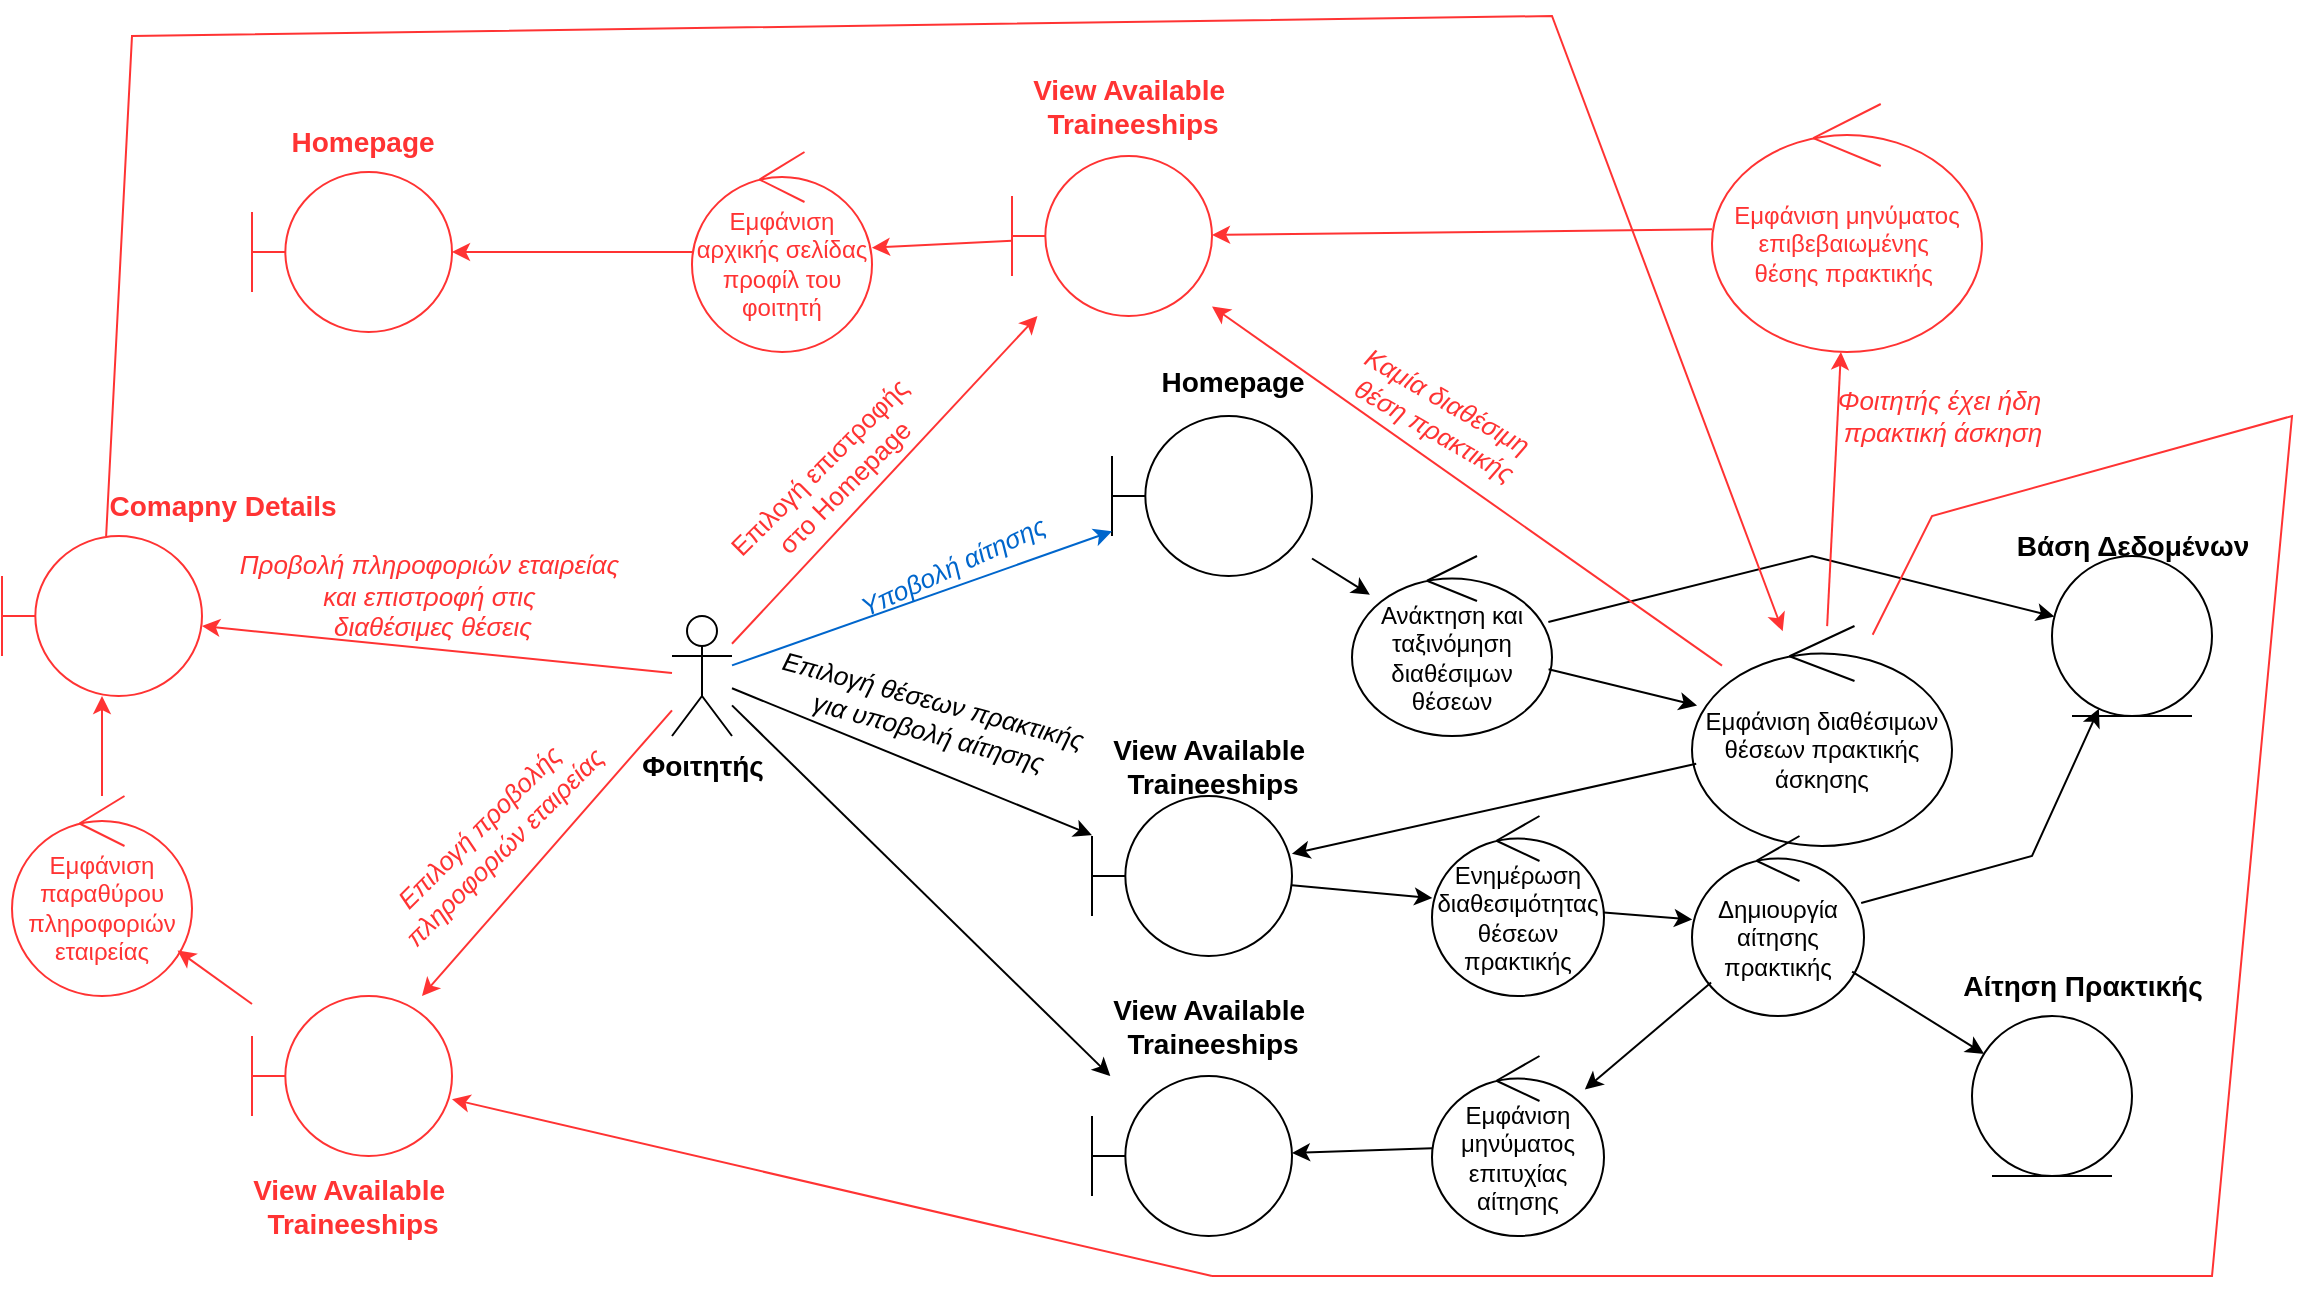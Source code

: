 <mxfile version="27.0.3">
  <diagram name="Page-1" id="GxYWx7uD6XEsV7WJWU78">
    <mxGraphModel dx="2063" dy="1864" grid="1" gridSize="10" guides="1" tooltips="1" connect="1" arrows="1" fold="1" page="1" pageScale="1" pageWidth="850" pageHeight="1100" math="0" shadow="0">
      <root>
        <mxCell id="0" />
        <mxCell id="1" parent="0" />
        <mxCell id="hhd_9V6kLo_qXtEUQ70--1" value="&lt;font style=&quot;font-size: 14px;&quot;&gt;&lt;b&gt;Φοιτητής&lt;/b&gt;&lt;/font&gt;" style="shape=umlActor;verticalLabelPosition=bottom;verticalAlign=top;html=1;outlineConnect=0;" parent="1" vertex="1">
          <mxGeometry x="20" y="240" width="30" height="60" as="geometry" />
        </mxCell>
        <mxCell id="hhd_9V6kLo_qXtEUQ70--2" value="" style="shape=umlBoundary;whiteSpace=wrap;html=1;" parent="1" vertex="1">
          <mxGeometry x="240" y="140" width="100" height="80" as="geometry" />
        </mxCell>
        <mxCell id="hhd_9V6kLo_qXtEUQ70--3" value="" style="endArrow=classic;html=1;rounded=0;strokeColor=#0066CC;" parent="1" source="hhd_9V6kLo_qXtEUQ70--1" target="hhd_9V6kLo_qXtEUQ70--2" edge="1">
          <mxGeometry width="50" height="50" relative="1" as="geometry">
            <mxPoint x="320" y="450" as="sourcePoint" />
            <mxPoint x="370" y="400" as="targetPoint" />
          </mxGeometry>
        </mxCell>
        <mxCell id="hhd_9V6kLo_qXtEUQ70--4" value="Υποβολή αίτησης" style="text;html=1;align=center;verticalAlign=middle;resizable=0;points=[];autosize=1;strokeColor=none;fillColor=none;fontSize=13;fontStyle=2;rotation=-25;fontColor=#0066CC;" parent="1" vertex="1">
          <mxGeometry x="100" y="200" width="120" height="30" as="geometry" />
        </mxCell>
        <mxCell id="hhd_9V6kLo_qXtEUQ70--5" value="Homepage" style="text;html=1;align=center;verticalAlign=middle;resizable=0;points=[];autosize=1;strokeColor=none;fillColor=none;fontSize=14;fontStyle=1" parent="1" vertex="1">
          <mxGeometry x="255" y="108" width="90" height="30" as="geometry" />
        </mxCell>
        <mxCell id="hhd_9V6kLo_qXtEUQ70--6" value="Εμφάνιση διαθέσιμων θέσεων πρακτικής άσκησης" style="ellipse;shape=umlControl;whiteSpace=wrap;html=1;fontStyle=0" parent="1" vertex="1">
          <mxGeometry x="530" y="245" width="130" height="110" as="geometry" />
        </mxCell>
        <mxCell id="hhd_9V6kLo_qXtEUQ70--8" value="" style="shape=umlBoundary;whiteSpace=wrap;html=1;" parent="1" vertex="1">
          <mxGeometry x="230" y="330" width="100" height="80" as="geometry" />
        </mxCell>
        <mxCell id="hhd_9V6kLo_qXtEUQ70--9" value="View Available&amp;nbsp;&lt;div&gt;Traineeships&lt;/div&gt;" style="text;html=1;align=center;verticalAlign=middle;resizable=0;points=[];autosize=1;strokeColor=none;fillColor=none;fontSize=14;fontStyle=1" parent="1" vertex="1">
          <mxGeometry x="230" y="290" width="120" height="50" as="geometry" />
        </mxCell>
        <mxCell id="hhd_9V6kLo_qXtEUQ70--10" value="" style="endArrow=classic;html=1;rounded=0;strokeColor=#000000;" parent="1" source="iIT0VToZ_r_QrlQjl-CN-1" target="hhd_9V6kLo_qXtEUQ70--13" edge="1">
          <mxGeometry width="50" height="50" relative="1" as="geometry">
            <mxPoint x="440" y="320" as="sourcePoint" />
            <mxPoint x="370" y="400" as="targetPoint" />
            <Array as="points">
              <mxPoint x="590" y="210" />
            </Array>
          </mxGeometry>
        </mxCell>
        <mxCell id="hhd_9V6kLo_qXtEUQ70--11" value="" style="endArrow=classic;html=1;rounded=0;" parent="1" source="hhd_9V6kLo_qXtEUQ70--1" target="hhd_9V6kLo_qXtEUQ70--8" edge="1">
          <mxGeometry width="50" height="50" relative="1" as="geometry">
            <mxPoint x="320" y="450" as="sourcePoint" />
            <mxPoint x="370" y="400" as="targetPoint" />
          </mxGeometry>
        </mxCell>
        <mxCell id="hhd_9V6kLo_qXtEUQ70--12" value="Επιλογή θέσεων πρακτικής&amp;nbsp;&lt;div&gt;για υποβολή αίτησης&lt;/div&gt;" style="text;html=1;align=center;verticalAlign=middle;resizable=0;points=[];autosize=1;strokeColor=none;fillColor=none;fontSize=13;fontStyle=2;rotation=15;" parent="1" vertex="1">
          <mxGeometry x="60" y="270" width="180" height="40" as="geometry" />
        </mxCell>
        <mxCell id="hhd_9V6kLo_qXtEUQ70--13" value="" style="ellipse;shape=umlEntity;whiteSpace=wrap;html=1;" parent="1" vertex="1">
          <mxGeometry x="710" y="210" width="80" height="80" as="geometry" />
        </mxCell>
        <mxCell id="hhd_9V6kLo_qXtEUQ70--14" value="Βάση Δεδομένων" style="text;html=1;align=center;verticalAlign=middle;resizable=0;points=[];autosize=1;strokeColor=none;fillColor=none;fontSize=14;fontStyle=1" parent="1" vertex="1">
          <mxGeometry x="685" y="190" width="130" height="30" as="geometry" />
        </mxCell>
        <mxCell id="hhd_9V6kLo_qXtEUQ70--16" value="Ενημέρωση διαθεσιμότητας θέσεων πρακτικής" style="ellipse;shape=umlControl;whiteSpace=wrap;html=1;" parent="1" vertex="1">
          <mxGeometry x="400" y="340" width="86" height="90" as="geometry" />
        </mxCell>
        <mxCell id="hhd_9V6kLo_qXtEUQ70--17" value="Δημιουργία αίτησης πρακτικής" style="ellipse;shape=umlControl;whiteSpace=wrap;html=1;" parent="1" vertex="1">
          <mxGeometry x="530" y="350" width="86" height="90" as="geometry" />
        </mxCell>
        <mxCell id="hhd_9V6kLo_qXtEUQ70--18" value="" style="ellipse;shape=umlEntity;whiteSpace=wrap;html=1;" parent="1" vertex="1">
          <mxGeometry x="670" y="440" width="80" height="80" as="geometry" />
        </mxCell>
        <mxCell id="hhd_9V6kLo_qXtEUQ70--19" value="Αίτηση Πρακτικής" style="text;html=1;align=center;verticalAlign=middle;resizable=0;points=[];autosize=1;strokeColor=none;fillColor=none;fontSize=14;fontStyle=1" parent="1" vertex="1">
          <mxGeometry x="660" y="410" width="130" height="30" as="geometry" />
        </mxCell>
        <mxCell id="hhd_9V6kLo_qXtEUQ70--20" value="" style="endArrow=classic;html=1;rounded=0;" parent="1" source="hhd_9V6kLo_qXtEUQ70--8" target="hhd_9V6kLo_qXtEUQ70--16" edge="1">
          <mxGeometry width="50" height="50" relative="1" as="geometry">
            <mxPoint x="320" y="450" as="sourcePoint" />
            <mxPoint x="370" y="400" as="targetPoint" />
          </mxGeometry>
        </mxCell>
        <mxCell id="hhd_9V6kLo_qXtEUQ70--21" value="" style="endArrow=classic;html=1;rounded=0;" parent="1" source="hhd_9V6kLo_qXtEUQ70--16" target="hhd_9V6kLo_qXtEUQ70--17" edge="1">
          <mxGeometry width="50" height="50" relative="1" as="geometry">
            <mxPoint x="320" y="450" as="sourcePoint" />
            <mxPoint x="370" y="400" as="targetPoint" />
          </mxGeometry>
        </mxCell>
        <mxCell id="hhd_9V6kLo_qXtEUQ70--22" value="" style="endArrow=classic;html=1;rounded=0;" parent="1" source="hhd_9V6kLo_qXtEUQ70--17" target="hhd_9V6kLo_qXtEUQ70--18" edge="1">
          <mxGeometry width="50" height="50" relative="1" as="geometry">
            <mxPoint x="320" y="450" as="sourcePoint" />
            <mxPoint x="370" y="400" as="targetPoint" />
          </mxGeometry>
        </mxCell>
        <mxCell id="hhd_9V6kLo_qXtEUQ70--23" value="" style="endArrow=classic;html=1;rounded=0;" parent="1" source="hhd_9V6kLo_qXtEUQ70--17" target="hhd_9V6kLo_qXtEUQ70--13" edge="1">
          <mxGeometry width="50" height="50" relative="1" as="geometry">
            <mxPoint x="320" y="450" as="sourcePoint" />
            <mxPoint x="370" y="400" as="targetPoint" />
            <Array as="points">
              <mxPoint x="700" y="360" />
            </Array>
          </mxGeometry>
        </mxCell>
        <mxCell id="hhd_9V6kLo_qXtEUQ70--24" value="Εμφάνιση μηνύματος επιτυχίας αίτησης" style="ellipse;shape=umlControl;whiteSpace=wrap;html=1;" parent="1" vertex="1">
          <mxGeometry x="400" y="460" width="86" height="90" as="geometry" />
        </mxCell>
        <mxCell id="hhd_9V6kLo_qXtEUQ70--25" value="" style="shape=umlBoundary;whiteSpace=wrap;html=1;" parent="1" vertex="1">
          <mxGeometry x="230" y="470" width="100" height="80" as="geometry" />
        </mxCell>
        <mxCell id="hhd_9V6kLo_qXtEUQ70--26" value="View Available&amp;nbsp;&lt;div&gt;Traineeships&lt;/div&gt;" style="text;html=1;align=center;verticalAlign=middle;resizable=0;points=[];autosize=1;strokeColor=none;fillColor=none;fontSize=14;fontStyle=1" parent="1" vertex="1">
          <mxGeometry x="230" y="420" width="120" height="50" as="geometry" />
        </mxCell>
        <mxCell id="hhd_9V6kLo_qXtEUQ70--27" value="" style="endArrow=classic;html=1;rounded=0;" parent="1" source="hhd_9V6kLo_qXtEUQ70--24" target="hhd_9V6kLo_qXtEUQ70--25" edge="1">
          <mxGeometry width="50" height="50" relative="1" as="geometry">
            <mxPoint x="320" y="450" as="sourcePoint" />
            <mxPoint x="370" y="400" as="targetPoint" />
          </mxGeometry>
        </mxCell>
        <mxCell id="hhd_9V6kLo_qXtEUQ70--28" value="" style="endArrow=classic;html=1;rounded=0;" parent="1" source="hhd_9V6kLo_qXtEUQ70--17" target="hhd_9V6kLo_qXtEUQ70--24" edge="1">
          <mxGeometry width="50" height="50" relative="1" as="geometry">
            <mxPoint x="320" y="450" as="sourcePoint" />
            <mxPoint x="370" y="400" as="targetPoint" />
          </mxGeometry>
        </mxCell>
        <mxCell id="hhd_9V6kLo_qXtEUQ70--29" value="" style="endArrow=classic;html=1;rounded=0;" parent="1" source="hhd_9V6kLo_qXtEUQ70--1" target="hhd_9V6kLo_qXtEUQ70--25" edge="1">
          <mxGeometry width="50" height="50" relative="1" as="geometry">
            <mxPoint x="60" y="286" as="sourcePoint" />
            <mxPoint x="240" y="360" as="targetPoint" />
          </mxGeometry>
        </mxCell>
        <mxCell id="hhd_9V6kLo_qXtEUQ70--30" value="" style="shape=umlBoundary;whiteSpace=wrap;html=1;strokeColor=light-dark(#FF3333,#ED0202);" parent="1" vertex="1">
          <mxGeometry x="190" y="10" width="100" height="80" as="geometry" />
        </mxCell>
        <mxCell id="hhd_9V6kLo_qXtEUQ70--31" value="" style="endArrow=classic;html=1;rounded=0;strokeColor=light-dark(#FF3333,#ED0202);" parent="1" source="hhd_9V6kLo_qXtEUQ70--6" target="hhd_9V6kLo_qXtEUQ70--30" edge="1">
          <mxGeometry width="50" height="50" relative="1" as="geometry">
            <mxPoint x="340" y="330" as="sourcePoint" />
            <mxPoint x="390" y="280" as="targetPoint" />
          </mxGeometry>
        </mxCell>
        <mxCell id="hhd_9V6kLo_qXtEUQ70--32" value="View Available&amp;nbsp;&lt;div&gt;Traineeships&lt;/div&gt;" style="text;html=1;align=center;verticalAlign=middle;resizable=0;points=[];autosize=1;strokeColor=none;fillColor=none;fontSize=14;fontStyle=1;fontColor=light-dark(#FF3333,#ED0202);" parent="1" vertex="1">
          <mxGeometry x="190" y="-40" width="120" height="50" as="geometry" />
        </mxCell>
        <mxCell id="hhd_9V6kLo_qXtEUQ70--33" value="Καμία διαθέσιμη&amp;nbsp;&lt;div&gt;θέση πρακτικής&lt;/div&gt;" style="text;html=1;align=center;verticalAlign=middle;resizable=0;points=[];autosize=1;strokeColor=none;fillColor=none;fontSize=13;fontStyle=2;fontColor=light-dark(#FF3333,#ED0202);rotation=30;" parent="1" vertex="1">
          <mxGeometry x="345" y="120" width="120" height="40" as="geometry" />
        </mxCell>
        <mxCell id="hhd_9V6kLo_qXtEUQ70--34" value="" style="endArrow=classic;html=1;rounded=0;strokeColor=light-dark(#FF3333,#ED0202);" parent="1" source="hhd_9V6kLo_qXtEUQ70--1" target="hhd_9V6kLo_qXtEUQ70--30" edge="1">
          <mxGeometry width="50" height="50" relative="1" as="geometry">
            <mxPoint x="340" y="290" as="sourcePoint" />
            <mxPoint x="390" y="240" as="targetPoint" />
          </mxGeometry>
        </mxCell>
        <mxCell id="hhd_9V6kLo_qXtEUQ70--35" value="Επιλογή επιστροφής&amp;nbsp;&lt;div&gt;στο Homepage&lt;/div&gt;" style="text;html=1;align=center;verticalAlign=middle;resizable=0;points=[];autosize=1;strokeColor=none;fillColor=none;rotation=-45;fontColor=light-dark(#FF3333,#ED0202);fontSize=13;" parent="1" vertex="1">
          <mxGeometry x="25" y="150" width="150" height="40" as="geometry" />
        </mxCell>
        <mxCell id="hhd_9V6kLo_qXtEUQ70--36" value="Εμφάνιση αρχικής σελίδας προφίλ του φοιτητή" style="ellipse;shape=umlControl;whiteSpace=wrap;html=1;fontColor=light-dark(#FF3333,#ED0202);strokeColor=light-dark(#FF3333,#ED0202);" parent="1" vertex="1">
          <mxGeometry x="30" y="8" width="90" height="100" as="geometry" />
        </mxCell>
        <mxCell id="hhd_9V6kLo_qXtEUQ70--37" value="" style="shape=umlBoundary;whiteSpace=wrap;html=1;strokeColor=light-dark(#FF3333,#ED0202);" parent="1" vertex="1">
          <mxGeometry x="-190" y="18" width="100" height="80" as="geometry" />
        </mxCell>
        <mxCell id="hhd_9V6kLo_qXtEUQ70--38" value="" style="endArrow=classic;html=1;rounded=0;strokeColor=light-dark(#FF3333,#ED0202);" parent="1" source="hhd_9V6kLo_qXtEUQ70--30" target="hhd_9V6kLo_qXtEUQ70--36" edge="1">
          <mxGeometry width="50" height="50" relative="1" as="geometry">
            <mxPoint x="475" y="220" as="sourcePoint" />
            <mxPoint x="300" y="95" as="targetPoint" />
          </mxGeometry>
        </mxCell>
        <mxCell id="hhd_9V6kLo_qXtEUQ70--39" value="Homepage" style="text;html=1;align=center;verticalAlign=middle;resizable=0;points=[];autosize=1;strokeColor=none;fillColor=none;fontSize=14;fontStyle=1;fontColor=light-dark(#FF3333,#ED0202);" parent="1" vertex="1">
          <mxGeometry x="-180" y="-12" width="90" height="30" as="geometry" />
        </mxCell>
        <mxCell id="hhd_9V6kLo_qXtEUQ70--40" value="" style="endArrow=classic;html=1;rounded=0;strokeColor=light-dark(#FF3333,#ED0202);" parent="1" source="hhd_9V6kLo_qXtEUQ70--36" target="hhd_9V6kLo_qXtEUQ70--37" edge="1">
          <mxGeometry width="50" height="50" relative="1" as="geometry">
            <mxPoint x="200" y="61" as="sourcePoint" />
            <mxPoint x="116" y="64" as="targetPoint" />
          </mxGeometry>
        </mxCell>
        <mxCell id="hhd_9V6kLo_qXtEUQ70--41" value="" style="shape=umlBoundary;whiteSpace=wrap;html=1;strokeColor=light-dark(#FF3333,#ED0202);" parent="1" vertex="1">
          <mxGeometry x="-190" y="430" width="100" height="80" as="geometry" />
        </mxCell>
        <mxCell id="hhd_9V6kLo_qXtEUQ70--42" value="View Available&amp;nbsp;&lt;div&gt;Traineeships&lt;/div&gt;" style="text;html=1;align=center;verticalAlign=middle;resizable=0;points=[];autosize=1;strokeColor=none;fillColor=none;fontSize=14;fontStyle=1;fontColor=light-dark(#FF3333,#ED0202);" parent="1" vertex="1">
          <mxGeometry x="-200" y="510" width="120" height="50" as="geometry" />
        </mxCell>
        <mxCell id="hhd_9V6kLo_qXtEUQ70--43" value="" style="endArrow=none;html=1;rounded=0;strokeColor=light-dark(#FF3333,#ED0202);" parent="1" source="hhd_9V6kLo_qXtEUQ70--6" edge="1">
          <mxGeometry width="50" height="50" relative="1" as="geometry">
            <mxPoint x="360" y="360" as="sourcePoint" />
            <mxPoint x="290" y="570" as="targetPoint" />
            <Array as="points">
              <mxPoint x="650" y="190" />
              <mxPoint x="830" y="140" />
              <mxPoint x="790" y="570" />
            </Array>
          </mxGeometry>
        </mxCell>
        <mxCell id="hhd_9V6kLo_qXtEUQ70--44" value="" style="endArrow=classic;html=1;rounded=0;fontColor=light-dark(#FF3333,#ED0202);strokeColor=light-dark(#FF3333,#ED0202);" parent="1" target="hhd_9V6kLo_qXtEUQ70--41" edge="1">
          <mxGeometry width="50" height="50" relative="1" as="geometry">
            <mxPoint x="290" y="570" as="sourcePoint" />
            <mxPoint x="410" y="310" as="targetPoint" />
          </mxGeometry>
        </mxCell>
        <mxCell id="hhd_9V6kLo_qXtEUQ70--45" value="" style="endArrow=classic;html=1;rounded=0;strokeColor=light-dark(#FF3333,#ED0202);" parent="1" source="hhd_9V6kLo_qXtEUQ70--1" target="hhd_9V6kLo_qXtEUQ70--41" edge="1">
          <mxGeometry width="50" height="50" relative="1" as="geometry">
            <mxPoint x="60" y="264" as="sourcePoint" />
            <mxPoint x="213" y="100" as="targetPoint" />
          </mxGeometry>
        </mxCell>
        <mxCell id="hhd_9V6kLo_qXtEUQ70--46" value="Επιλογή προβολής&amp;nbsp;&lt;div&gt;πληροφοριών εταιρείας&lt;/div&gt;" style="text;html=1;align=center;verticalAlign=middle;resizable=0;points=[];autosize=1;strokeColor=none;fillColor=none;fontSize=13;fontStyle=2;rotation=-45;fontColor=light-dark(#FF3333,#ED0202);" parent="1" vertex="1">
          <mxGeometry x="-150" y="330" width="160" height="40" as="geometry" />
        </mxCell>
        <mxCell id="hhd_9V6kLo_qXtEUQ70--47" value="Εμφάνιση παραθύρου πληροφοριών εταιρείας" style="ellipse;shape=umlControl;whiteSpace=wrap;html=1;fontColor=light-dark(#FF3333,#ED0202);strokeColor=light-dark(#FF3333,#ED0202);" parent="1" vertex="1">
          <mxGeometry x="-310" y="330" width="90" height="100" as="geometry" />
        </mxCell>
        <mxCell id="hhd_9V6kLo_qXtEUQ70--48" value="" style="endArrow=classic;html=1;rounded=0;strokeColor=light-dark(#FF3333,#ED0202);" parent="1" source="hhd_9V6kLo_qXtEUQ70--41" target="hhd_9V6kLo_qXtEUQ70--47" edge="1">
          <mxGeometry width="50" height="50" relative="1" as="geometry">
            <mxPoint x="200" y="62" as="sourcePoint" />
            <mxPoint x="130" y="66" as="targetPoint" />
          </mxGeometry>
        </mxCell>
        <mxCell id="hhd_9V6kLo_qXtEUQ70--49" value="" style="shape=umlBoundary;whiteSpace=wrap;html=1;strokeColor=light-dark(#FF3333,#ED0202);" parent="1" vertex="1">
          <mxGeometry x="-315" y="200" width="100" height="80" as="geometry" />
        </mxCell>
        <mxCell id="hhd_9V6kLo_qXtEUQ70--50" value="Comapny Details" style="text;html=1;align=center;verticalAlign=middle;resizable=0;points=[];autosize=1;strokeColor=none;fillColor=none;fontColor=light-dark(#FF3333,#ED0202);fontStyle=1;fontSize=14;" parent="1" vertex="1">
          <mxGeometry x="-270" y="170" width="130" height="30" as="geometry" />
        </mxCell>
        <mxCell id="hhd_9V6kLo_qXtEUQ70--51" value="" style="endArrow=classic;html=1;rounded=0;strokeColor=light-dark(#FF3333,#ED0202);" parent="1" source="hhd_9V6kLo_qXtEUQ70--47" target="hhd_9V6kLo_qXtEUQ70--49" edge="1">
          <mxGeometry width="50" height="50" relative="1" as="geometry">
            <mxPoint x="-180" y="444" as="sourcePoint" />
            <mxPoint x="-217" y="417" as="targetPoint" />
          </mxGeometry>
        </mxCell>
        <mxCell id="hhd_9V6kLo_qXtEUQ70--52" value="" style="endArrow=classic;html=1;rounded=0;strokeColor=light-dark(#FF3333,#ED0202);" parent="1" source="hhd_9V6kLo_qXtEUQ70--1" target="hhd_9V6kLo_qXtEUQ70--49" edge="1">
          <mxGeometry width="50" height="50" relative="1" as="geometry">
            <mxPoint x="30" y="297" as="sourcePoint" />
            <mxPoint x="-95" y="440" as="targetPoint" />
          </mxGeometry>
        </mxCell>
        <mxCell id="hhd_9V6kLo_qXtEUQ70--53" value="Προβολή πληροφοριών εταιρείας&amp;nbsp;&lt;div&gt;και επιστροφή στις&amp;nbsp;&lt;/div&gt;&lt;div&gt;διαθέσιμες θέσεις&lt;/div&gt;" style="text;html=1;align=center;verticalAlign=middle;resizable=0;points=[];autosize=1;strokeColor=none;fillColor=none;fontStyle=2;fontSize=13;fontColor=light-dark(#FF3333,#ED0202);" parent="1" vertex="1">
          <mxGeometry x="-210" y="200" width="220" height="60" as="geometry" />
        </mxCell>
        <mxCell id="hhd_9V6kLo_qXtEUQ70--55" value="" style="endArrow=classic;html=1;rounded=0;strokeColor=light-dark(#FF3333,#ED0202);" parent="1" source="hhd_9V6kLo_qXtEUQ70--49" target="hhd_9V6kLo_qXtEUQ70--6" edge="1">
          <mxGeometry width="50" height="50" relative="1" as="geometry">
            <mxPoint x="220" y="360" as="sourcePoint" />
            <mxPoint x="460" y="10" as="targetPoint" />
            <Array as="points">
              <mxPoint x="-250" y="-50" />
              <mxPoint x="460" y="-60" />
            </Array>
          </mxGeometry>
        </mxCell>
        <mxCell id="hhd_9V6kLo_qXtEUQ70--56" value="Εμφάνιση μηνύματος επιβεβαιωμένης&amp;nbsp;&lt;div&gt;θέσης πρακτικής&amp;nbsp;&lt;/div&gt;" style="ellipse;shape=umlControl;whiteSpace=wrap;html=1;fontColor=light-dark(#FF3333,#ED0202);strokeColor=light-dark(#FF3333,#ED0202);" parent="1" vertex="1">
          <mxGeometry x="540" y="-16" width="135" height="124" as="geometry" />
        </mxCell>
        <mxCell id="hhd_9V6kLo_qXtEUQ70--57" value="" style="endArrow=classic;html=1;rounded=0;strokeColor=light-dark(#FF3333,#ED0202);" parent="1" source="hhd_9V6kLo_qXtEUQ70--6" target="hhd_9V6kLo_qXtEUQ70--56" edge="1">
          <mxGeometry width="50" height="50" relative="1" as="geometry">
            <mxPoint x="475" y="220" as="sourcePoint" />
            <mxPoint x="300" y="95" as="targetPoint" />
          </mxGeometry>
        </mxCell>
        <mxCell id="hhd_9V6kLo_qXtEUQ70--58" value="Φοιτητής έχει ήδη&amp;nbsp;&lt;div&gt;πρακτική άσκηση&lt;/div&gt;" style="text;html=1;align=center;verticalAlign=middle;resizable=0;points=[];autosize=1;strokeColor=none;fillColor=none;fontSize=13;fontStyle=2;fontColor=light-dark(#FF3333,#ED0202);" parent="1" vertex="1">
          <mxGeometry x="590" y="120" width="130" height="40" as="geometry" />
        </mxCell>
        <mxCell id="hhd_9V6kLo_qXtEUQ70--59" value="" style="endArrow=classic;html=1;rounded=0;strokeColor=light-dark(#FF3333,#ED0202);" parent="1" source="hhd_9V6kLo_qXtEUQ70--56" target="hhd_9V6kLo_qXtEUQ70--30" edge="1">
          <mxGeometry width="50" height="50" relative="1" as="geometry">
            <mxPoint x="549" y="204" as="sourcePoint" />
            <mxPoint x="591" y="113" as="targetPoint" />
          </mxGeometry>
        </mxCell>
        <mxCell id="iIT0VToZ_r_QrlQjl-CN-1" value="Ανάκτηση και ταξινόμηση διαθέσιμων θέσεων" style="ellipse;shape=umlControl;whiteSpace=wrap;html=1;" parent="1" vertex="1">
          <mxGeometry x="360" y="210" width="100" height="90" as="geometry" />
        </mxCell>
        <mxCell id="iIT0VToZ_r_QrlQjl-CN-2" value="" style="endArrow=classic;html=1;rounded=0;" parent="1" source="hhd_9V6kLo_qXtEUQ70--2" target="iIT0VToZ_r_QrlQjl-CN-1" edge="1">
          <mxGeometry width="50" height="50" relative="1" as="geometry">
            <mxPoint x="550" y="433" as="sourcePoint" />
            <mxPoint x="486" y="487" as="targetPoint" />
          </mxGeometry>
        </mxCell>
        <mxCell id="iIT0VToZ_r_QrlQjl-CN-3" value="" style="endArrow=classic;html=1;rounded=0;" parent="1" source="hhd_9V6kLo_qXtEUQ70--6" target="hhd_9V6kLo_qXtEUQ70--8" edge="1">
          <mxGeometry width="50" height="50" relative="1" as="geometry">
            <mxPoint x="350" y="204" as="sourcePoint" />
            <mxPoint x="463" y="237" as="targetPoint" />
          </mxGeometry>
        </mxCell>
        <mxCell id="iIT0VToZ_r_QrlQjl-CN-4" value="" style="endArrow=classic;html=1;rounded=0;strokeColor=#000000;" parent="1" source="iIT0VToZ_r_QrlQjl-CN-1" target="hhd_9V6kLo_qXtEUQ70--6" edge="1">
          <mxGeometry width="50" height="50" relative="1" as="geometry">
            <mxPoint x="380" y="330" as="sourcePoint" />
            <mxPoint x="430" y="280" as="targetPoint" />
          </mxGeometry>
        </mxCell>
      </root>
    </mxGraphModel>
  </diagram>
</mxfile>
